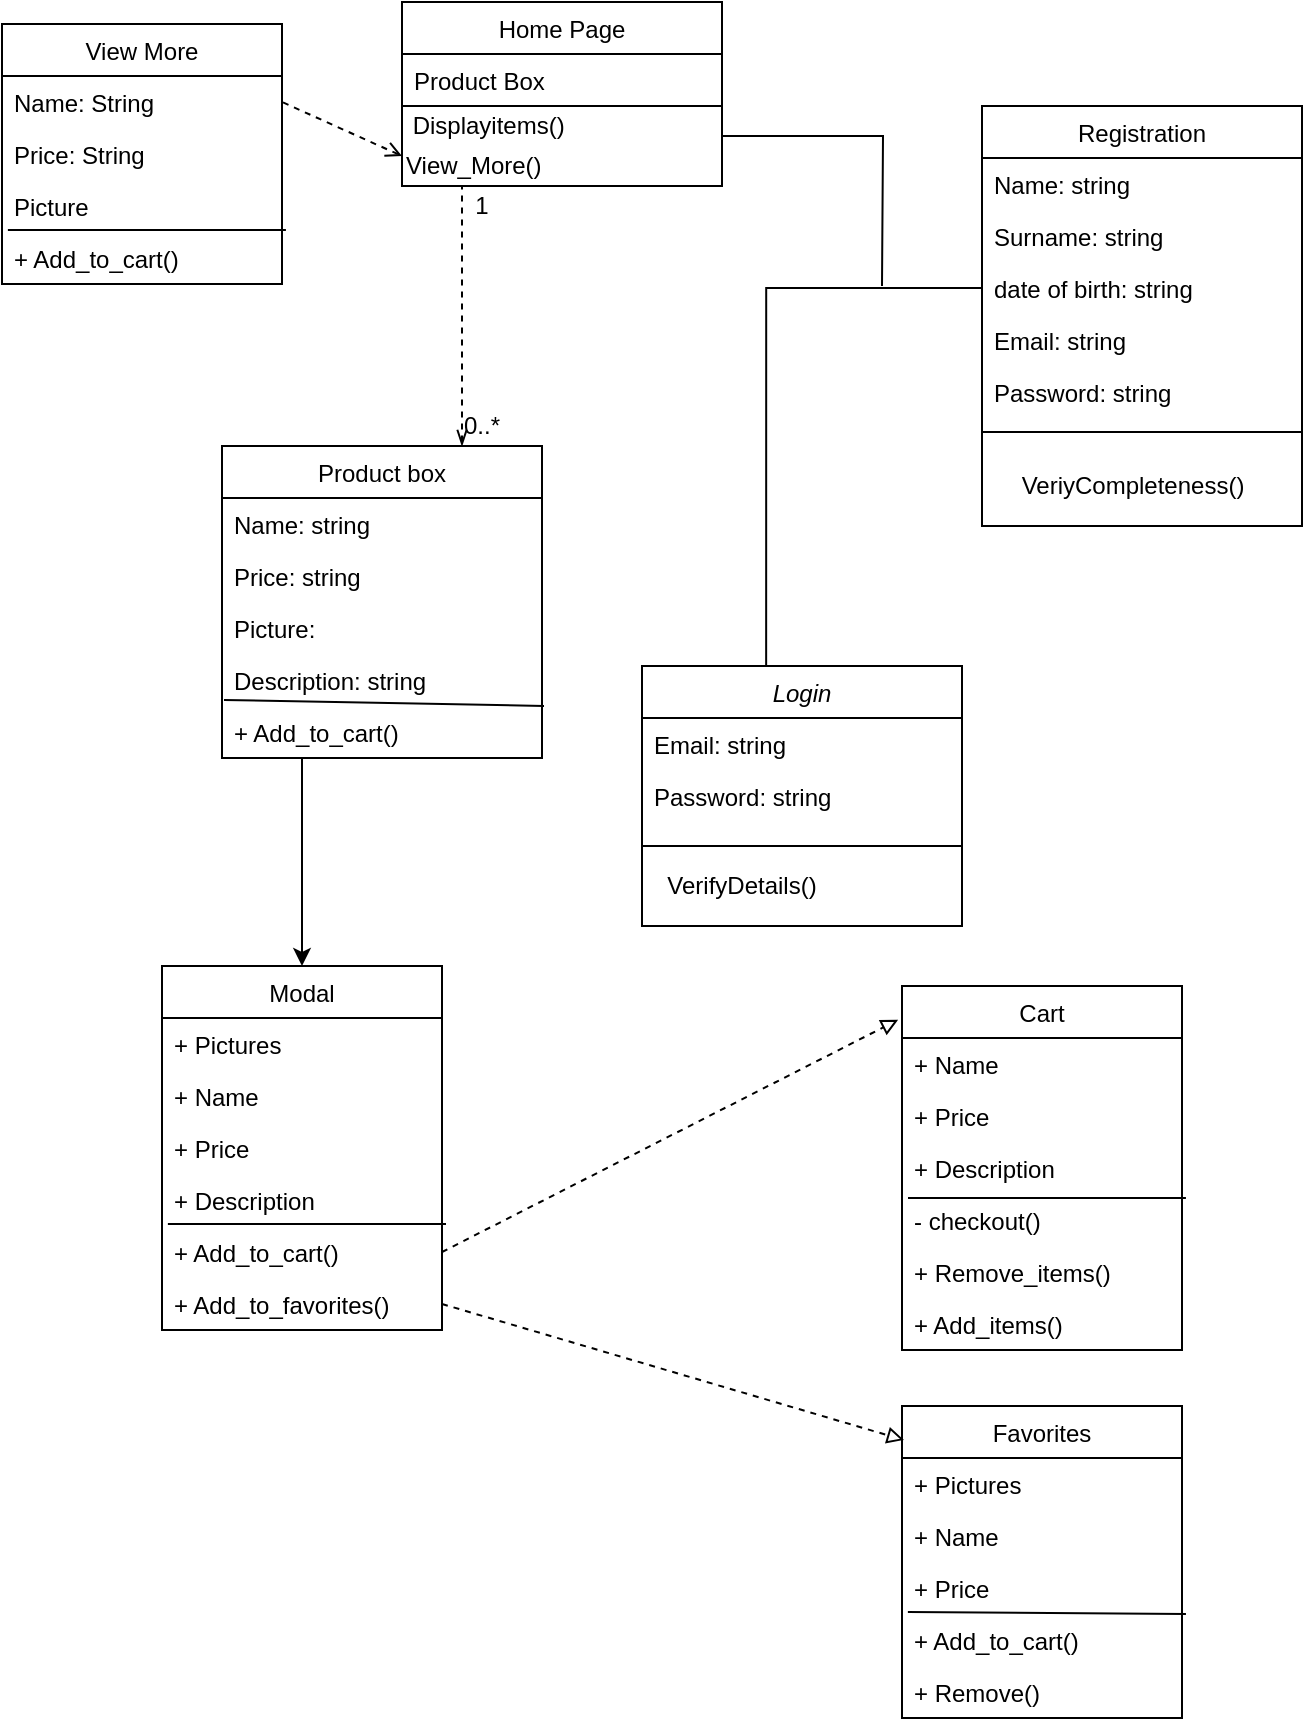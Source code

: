 <mxfile version="15.0.6" type="device"><diagram id="C5RBs43oDa-KdzZeNtuy" name="Page-1"><mxGraphModel dx="899" dy="431" grid="1" gridSize="10" guides="1" tooltips="1" connect="1" arrows="1" fold="1" page="1" pageScale="1" pageWidth="827" pageHeight="1169" math="0" shadow="0"><root><mxCell id="WIyWlLk6GJQsqaUBKTNV-0"/><mxCell id="WIyWlLk6GJQsqaUBKTNV-1" parent="WIyWlLk6GJQsqaUBKTNV-0"/><mxCell id="zkfFHV4jXpPFQw0GAbJ--0" value="Login" style="swimlane;fontStyle=2;align=center;verticalAlign=top;childLayout=stackLayout;horizontal=1;startSize=26;horizontalStack=0;resizeParent=1;resizeLast=0;collapsible=1;marginBottom=0;rounded=0;shadow=0;strokeWidth=1;" parent="WIyWlLk6GJQsqaUBKTNV-1" vertex="1"><mxGeometry x="350" y="400" width="160" height="130" as="geometry"><mxRectangle x="230" y="140" width="160" height="26" as="alternateBounds"/></mxGeometry></mxCell><mxCell id="zkfFHV4jXpPFQw0GAbJ--1" value="Email: string" style="text;align=left;verticalAlign=top;spacingLeft=4;spacingRight=4;overflow=hidden;rotatable=0;points=[[0,0.5],[1,0.5]];portConstraint=eastwest;" parent="zkfFHV4jXpPFQw0GAbJ--0" vertex="1"><mxGeometry y="26" width="160" height="26" as="geometry"/></mxCell><mxCell id="zkfFHV4jXpPFQw0GAbJ--3" value="Password: string" style="text;align=left;verticalAlign=top;spacingLeft=4;spacingRight=4;overflow=hidden;rotatable=0;points=[[0,0.5],[1,0.5]];portConstraint=eastwest;rounded=0;shadow=0;html=0;" parent="zkfFHV4jXpPFQw0GAbJ--0" vertex="1"><mxGeometry y="52" width="160" height="26" as="geometry"/></mxCell><mxCell id="FzG-tzalDyR7mlnx6mm--3" style="edgeStyle=orthogonalEdgeStyle;rounded=0;orthogonalLoop=1;jettySize=auto;html=1;exitX=0.75;exitY=0;exitDx=0;exitDy=0;endArrow=none;endFill=0;startArrow=openThin;startFill=0;dashed=1;" parent="WIyWlLk6GJQsqaUBKTNV-1" source="zkfFHV4jXpPFQw0GAbJ--6" edge="1"><mxGeometry relative="1" as="geometry"><mxPoint x="260" y="160" as="targetPoint"/></mxGeometry></mxCell><mxCell id="zkfFHV4jXpPFQw0GAbJ--6" value="Product box" style="swimlane;fontStyle=0;align=center;verticalAlign=top;childLayout=stackLayout;horizontal=1;startSize=26;horizontalStack=0;resizeParent=1;resizeLast=0;collapsible=1;marginBottom=0;rounded=0;shadow=0;strokeWidth=1;" parent="WIyWlLk6GJQsqaUBKTNV-1" vertex="1"><mxGeometry x="140" y="290" width="160" height="156" as="geometry"><mxRectangle x="130" y="380" width="160" height="26" as="alternateBounds"/></mxGeometry></mxCell><mxCell id="zkfFHV4jXpPFQw0GAbJ--7" value="Name: string" style="text;align=left;verticalAlign=top;spacingLeft=4;spacingRight=4;overflow=hidden;rotatable=0;points=[[0,0.5],[1,0.5]];portConstraint=eastwest;" parent="zkfFHV4jXpPFQw0GAbJ--6" vertex="1"><mxGeometry y="26" width="160" height="26" as="geometry"/></mxCell><mxCell id="zkfFHV4jXpPFQw0GAbJ--8" value="Price: string" style="text;align=left;verticalAlign=top;spacingLeft=4;spacingRight=4;overflow=hidden;rotatable=0;points=[[0,0.5],[1,0.5]];portConstraint=eastwest;rounded=0;shadow=0;html=0;" parent="zkfFHV4jXpPFQw0GAbJ--6" vertex="1"><mxGeometry y="52" width="160" height="26" as="geometry"/></mxCell><mxCell id="zkfFHV4jXpPFQw0GAbJ--10" value="Picture: " style="text;align=left;verticalAlign=top;spacingLeft=4;spacingRight=4;overflow=hidden;rotatable=0;points=[[0,0.5],[1,0.5]];portConstraint=eastwest;fontStyle=0" parent="zkfFHV4jXpPFQw0GAbJ--6" vertex="1"><mxGeometry y="78" width="160" height="26" as="geometry"/></mxCell><mxCell id="FzG-tzalDyR7mlnx6mm--0" value="Description: string" style="text;align=left;verticalAlign=top;spacingLeft=4;spacingRight=4;overflow=hidden;rotatable=0;points=[[0,0.5],[1,0.5]];portConstraint=eastwest;fontStyle=0" parent="zkfFHV4jXpPFQw0GAbJ--6" vertex="1"><mxGeometry y="104" width="160" height="26" as="geometry"/></mxCell><mxCell id="j3ZJOHtY-XrJv-KX864N-39" value="+ Add_to_cart()" style="text;align=left;verticalAlign=top;spacingLeft=4;spacingRight=4;overflow=hidden;rotatable=0;points=[[0,0.5],[1,0.5]];portConstraint=eastwest;fontStyle=0" vertex="1" parent="zkfFHV4jXpPFQw0GAbJ--6"><mxGeometry y="130" width="160" height="26" as="geometry"/></mxCell><mxCell id="j3ZJOHtY-XrJv-KX864N-40" value="" style="endArrow=none;html=1;" edge="1" parent="zkfFHV4jXpPFQw0GAbJ--6"><mxGeometry width="50" height="50" relative="1" as="geometry"><mxPoint x="1" y="127" as="sourcePoint"/><mxPoint x="161" y="130" as="targetPoint"/></mxGeometry></mxCell><mxCell id="zkfFHV4jXpPFQw0GAbJ--13" value="Home Page" style="swimlane;fontStyle=0;align=center;verticalAlign=top;childLayout=stackLayout;horizontal=1;startSize=26;horizontalStack=0;resizeParent=1;resizeLast=0;collapsible=1;marginBottom=0;rounded=0;shadow=0;strokeWidth=1;" parent="WIyWlLk6GJQsqaUBKTNV-1" vertex="1"><mxGeometry x="230" y="68" width="160" height="92" as="geometry"><mxRectangle x="340" y="380" width="170" height="26" as="alternateBounds"/></mxGeometry></mxCell><mxCell id="zkfFHV4jXpPFQw0GAbJ--14" value="Product Box&#10;&#10;&#10;" style="text;align=left;verticalAlign=top;spacingLeft=4;spacingRight=4;overflow=hidden;rotatable=0;points=[[0,0.5],[1,0.5]];portConstraint=eastwest;" parent="zkfFHV4jXpPFQw0GAbJ--13" vertex="1"><mxGeometry y="26" width="160" height="26" as="geometry"/></mxCell><mxCell id="FzG-tzalDyR7mlnx6mm--17" value="&lt;div align=&quot;left&quot;&gt;&amp;nbsp;Displayitems()&lt;/div&gt;" style="text;html=1;strokeColor=none;fillColor=none;align=left;verticalAlign=middle;whiteSpace=wrap;rounded=0;" parent="zkfFHV4jXpPFQw0GAbJ--13" vertex="1"><mxGeometry y="52" width="160" height="20" as="geometry"/></mxCell><mxCell id="j3ZJOHtY-XrJv-KX864N-37" value="&lt;div align=&quot;left&quot;&gt;View_More()&lt;/div&gt;" style="text;html=1;strokeColor=none;fillColor=none;align=left;verticalAlign=middle;whiteSpace=wrap;rounded=0;" vertex="1" parent="zkfFHV4jXpPFQw0GAbJ--13"><mxGeometry y="72" width="160" height="20" as="geometry"/></mxCell><mxCell id="zkfFHV4jXpPFQw0GAbJ--17" value="Registration" style="swimlane;fontStyle=0;align=center;verticalAlign=top;childLayout=stackLayout;horizontal=1;startSize=26;horizontalStack=0;resizeParent=1;resizeLast=0;collapsible=1;marginBottom=0;rounded=0;shadow=0;strokeWidth=1;" parent="WIyWlLk6GJQsqaUBKTNV-1" vertex="1"><mxGeometry x="520" y="120" width="160" height="210" as="geometry"><mxRectangle x="550" y="140" width="160" height="26" as="alternateBounds"/></mxGeometry></mxCell><mxCell id="zkfFHV4jXpPFQw0GAbJ--18" value="Name: string" style="text;align=left;verticalAlign=top;spacingLeft=4;spacingRight=4;overflow=hidden;rotatable=0;points=[[0,0.5],[1,0.5]];portConstraint=eastwest;" parent="zkfFHV4jXpPFQw0GAbJ--17" vertex="1"><mxGeometry y="26" width="160" height="26" as="geometry"/></mxCell><mxCell id="zkfFHV4jXpPFQw0GAbJ--19" value="Surname: string" style="text;align=left;verticalAlign=top;spacingLeft=4;spacingRight=4;overflow=hidden;rotatable=0;points=[[0,0.5],[1,0.5]];portConstraint=eastwest;rounded=0;shadow=0;html=0;" parent="zkfFHV4jXpPFQw0GAbJ--17" vertex="1"><mxGeometry y="52" width="160" height="26" as="geometry"/></mxCell><mxCell id="zkfFHV4jXpPFQw0GAbJ--20" value="date of birth: string" style="text;align=left;verticalAlign=top;spacingLeft=4;spacingRight=4;overflow=hidden;rotatable=0;points=[[0,0.5],[1,0.5]];portConstraint=eastwest;rounded=0;shadow=0;html=0;" parent="zkfFHV4jXpPFQw0GAbJ--17" vertex="1"><mxGeometry y="78" width="160" height="26" as="geometry"/></mxCell><mxCell id="zkfFHV4jXpPFQw0GAbJ--21" value="Email: string" style="text;align=left;verticalAlign=top;spacingLeft=4;spacingRight=4;overflow=hidden;rotatable=0;points=[[0,0.5],[1,0.5]];portConstraint=eastwest;rounded=0;shadow=0;html=0;" parent="zkfFHV4jXpPFQw0GAbJ--17" vertex="1"><mxGeometry y="104" width="160" height="26" as="geometry"/></mxCell><mxCell id="zkfFHV4jXpPFQw0GAbJ--22" value="Password: string" style="text;align=left;verticalAlign=top;spacingLeft=4;spacingRight=4;overflow=hidden;rotatable=0;points=[[0,0.5],[1,0.5]];portConstraint=eastwest;rounded=0;shadow=0;html=0;" parent="zkfFHV4jXpPFQw0GAbJ--17" vertex="1"><mxGeometry y="130" width="160" height="26" as="geometry"/></mxCell><mxCell id="FzG-tzalDyR7mlnx6mm--4" value="1" style="text;html=1;strokeColor=none;fillColor=none;align=center;verticalAlign=middle;whiteSpace=wrap;rounded=0;" parent="WIyWlLk6GJQsqaUBKTNV-1" vertex="1"><mxGeometry x="260" y="160" width="20" height="20" as="geometry"/></mxCell><mxCell id="FzG-tzalDyR7mlnx6mm--5" value="0..*" style="text;html=1;strokeColor=none;fillColor=none;align=center;verticalAlign=middle;whiteSpace=wrap;rounded=0;" parent="WIyWlLk6GJQsqaUBKTNV-1" vertex="1"><mxGeometry x="260" y="270" width="20" height="20" as="geometry"/></mxCell><mxCell id="FzG-tzalDyR7mlnx6mm--6" style="edgeStyle=orthogonalEdgeStyle;rounded=0;orthogonalLoop=1;jettySize=auto;html=1;exitX=0;exitY=0.75;exitDx=0;exitDy=0;entryX=1;entryY=0.75;entryDx=0;entryDy=0;endArrow=none;endFill=0;" parent="WIyWlLk6GJQsqaUBKTNV-1" source="zkfFHV4jXpPFQw0GAbJ--17" target="zkfFHV4jXpPFQw0GAbJ--17" edge="1"><mxGeometry relative="1" as="geometry"><Array as="points"><mxPoint x="590" y="283"/><mxPoint x="590" y="283"/></Array></mxGeometry></mxCell><mxCell id="FzG-tzalDyR7mlnx6mm--8" value="VeriyCompleteness() " style="text;html=1;align=center;verticalAlign=middle;resizable=0;points=[];autosize=1;strokeColor=none;fillColor=none;" parent="WIyWlLk6GJQsqaUBKTNV-1" vertex="1"><mxGeometry x="530" y="300" width="130" height="20" as="geometry"/></mxCell><mxCell id="FzG-tzalDyR7mlnx6mm--11" style="edgeStyle=orthogonalEdgeStyle;rounded=0;orthogonalLoop=1;jettySize=auto;html=1;exitX=0;exitY=0.75;exitDx=0;exitDy=0;entryX=1;entryY=0.75;entryDx=0;entryDy=0;endArrow=none;endFill=0;" parent="WIyWlLk6GJQsqaUBKTNV-1" source="zkfFHV4jXpPFQw0GAbJ--0" target="zkfFHV4jXpPFQw0GAbJ--0" edge="1"><mxGeometry relative="1" as="geometry"><Array as="points"><mxPoint x="440" y="490"/><mxPoint x="440" y="490"/></Array></mxGeometry></mxCell><mxCell id="FzG-tzalDyR7mlnx6mm--13" value="VerifyDetails()" style="text;html=1;strokeColor=none;fillColor=none;align=center;verticalAlign=middle;whiteSpace=wrap;rounded=0;" parent="WIyWlLk6GJQsqaUBKTNV-1" vertex="1"><mxGeometry x="360" y="500" width="80" height="20" as="geometry"/></mxCell><mxCell id="FzG-tzalDyR7mlnx6mm--15" style="edgeStyle=orthogonalEdgeStyle;rounded=0;orthogonalLoop=1;jettySize=auto;html=1;exitX=0;exitY=0.5;exitDx=0;exitDy=0;entryX=0.388;entryY=0;entryDx=0;entryDy=0;entryPerimeter=0;startArrow=none;startFill=0;endArrow=none;endFill=0;" parent="WIyWlLk6GJQsqaUBKTNV-1" source="zkfFHV4jXpPFQw0GAbJ--20" target="zkfFHV4jXpPFQw0GAbJ--0" edge="1"><mxGeometry relative="1" as="geometry"><Array as="points"><mxPoint x="412" y="211"/></Array></mxGeometry></mxCell><mxCell id="FzG-tzalDyR7mlnx6mm--16" style="edgeStyle=orthogonalEdgeStyle;rounded=0;orthogonalLoop=1;jettySize=auto;html=1;exitX=0;exitY=0.75;exitDx=0;exitDy=0;entryX=1;entryY=0.75;entryDx=0;entryDy=0;startArrow=none;startFill=0;endArrow=none;endFill=0;" parent="WIyWlLk6GJQsqaUBKTNV-1" source="zkfFHV4jXpPFQw0GAbJ--13" target="zkfFHV4jXpPFQw0GAbJ--13" edge="1"><mxGeometry relative="1" as="geometry"><Array as="points"><mxPoint x="230" y="120"/><mxPoint x="390" y="120"/></Array></mxGeometry></mxCell><mxCell id="FzG-tzalDyR7mlnx6mm--18" style="edgeStyle=orthogonalEdgeStyle;rounded=0;orthogonalLoop=1;jettySize=auto;html=1;exitX=1;exitY=0.75;exitDx=0;exitDy=0;startArrow=none;startFill=0;endArrow=none;endFill=0;" parent="WIyWlLk6GJQsqaUBKTNV-1" source="FzG-tzalDyR7mlnx6mm--17" edge="1"><mxGeometry relative="1" as="geometry"><mxPoint x="470" y="210" as="targetPoint"/></mxGeometry></mxCell><mxCell id="j3ZJOHtY-XrJv-KX864N-0" value="Modal" style="swimlane;fontStyle=0;childLayout=stackLayout;horizontal=1;startSize=26;horizontalStack=0;resizeParent=1;resizeParentMax=0;resizeLast=0;collapsible=1;marginBottom=0;" vertex="1" parent="WIyWlLk6GJQsqaUBKTNV-1"><mxGeometry x="110" y="550" width="140" height="182" as="geometry"/></mxCell><mxCell id="j3ZJOHtY-XrJv-KX864N-1" value="+ Pictures" style="text;strokeColor=none;fillColor=none;align=left;verticalAlign=top;spacingLeft=4;spacingRight=4;overflow=hidden;rotatable=0;points=[[0,0.5],[1,0.5]];portConstraint=eastwest;" vertex="1" parent="j3ZJOHtY-XrJv-KX864N-0"><mxGeometry y="26" width="140" height="26" as="geometry"/></mxCell><mxCell id="j3ZJOHtY-XrJv-KX864N-2" value="+ Name" style="text;strokeColor=none;fillColor=none;align=left;verticalAlign=top;spacingLeft=4;spacingRight=4;overflow=hidden;rotatable=0;points=[[0,0.5],[1,0.5]];portConstraint=eastwest;" vertex="1" parent="j3ZJOHtY-XrJv-KX864N-0"><mxGeometry y="52" width="140" height="26" as="geometry"/></mxCell><mxCell id="j3ZJOHtY-XrJv-KX864N-3" value="+ Price" style="text;strokeColor=none;fillColor=none;align=left;verticalAlign=top;spacingLeft=4;spacingRight=4;overflow=hidden;rotatable=0;points=[[0,0.5],[1,0.5]];portConstraint=eastwest;" vertex="1" parent="j3ZJOHtY-XrJv-KX864N-0"><mxGeometry y="78" width="140" height="26" as="geometry"/></mxCell><mxCell id="j3ZJOHtY-XrJv-KX864N-4" value="+ Description" style="text;fillColor=none;align=left;verticalAlign=top;spacingLeft=4;spacingRight=4;overflow=hidden;rotatable=0;points=[[0,0.5],[1,0.5]];portConstraint=eastwest;perimeterSpacing=0;" vertex="1" parent="j3ZJOHtY-XrJv-KX864N-0"><mxGeometry y="104" width="140" height="26" as="geometry"/></mxCell><mxCell id="j3ZJOHtY-XrJv-KX864N-5" value="+ Add_to_cart()" style="text;strokeColor=none;fillColor=none;align=left;verticalAlign=top;spacingLeft=4;spacingRight=4;overflow=hidden;rotatable=0;points=[[0,0.5],[1,0.5]];portConstraint=eastwest;" vertex="1" parent="j3ZJOHtY-XrJv-KX864N-0"><mxGeometry y="130" width="140" height="26" as="geometry"/></mxCell><mxCell id="j3ZJOHtY-XrJv-KX864N-6" value="+ Add_to_favorites()" style="text;strokeColor=none;fillColor=none;align=left;verticalAlign=top;spacingLeft=4;spacingRight=4;overflow=hidden;rotatable=0;points=[[0,0.5],[1,0.5]];portConstraint=eastwest;" vertex="1" parent="j3ZJOHtY-XrJv-KX864N-0"><mxGeometry y="156" width="140" height="26" as="geometry"/></mxCell><mxCell id="j3ZJOHtY-XrJv-KX864N-7" value="" style="endArrow=none;html=1;exitX=0.021;exitY=-0.038;exitDx=0;exitDy=0;exitPerimeter=0;" edge="1" parent="j3ZJOHtY-XrJv-KX864N-0" source="j3ZJOHtY-XrJv-KX864N-5"><mxGeometry width="50" height="50" relative="1" as="geometry"><mxPoint x="-190" y="160" as="sourcePoint"/><mxPoint x="142" y="129" as="targetPoint"/></mxGeometry></mxCell><mxCell id="j3ZJOHtY-XrJv-KX864N-9" value="" style="endArrow=classic;html=1;exitX=0.25;exitY=1;exitDx=0;exitDy=0;entryX=0.5;entryY=0;entryDx=0;entryDy=0;" edge="1" parent="WIyWlLk6GJQsqaUBKTNV-1" source="zkfFHV4jXpPFQw0GAbJ--6" target="j3ZJOHtY-XrJv-KX864N-0"><mxGeometry width="50" height="50" relative="1" as="geometry"><mxPoint x="400" y="450" as="sourcePoint"/><mxPoint x="450" y="400" as="targetPoint"/></mxGeometry></mxCell><mxCell id="j3ZJOHtY-XrJv-KX864N-10" value="Cart" style="swimlane;fontStyle=0;childLayout=stackLayout;horizontal=1;startSize=26;horizontalStack=0;resizeParent=1;resizeParentMax=0;resizeLast=0;collapsible=1;marginBottom=0;" vertex="1" parent="WIyWlLk6GJQsqaUBKTNV-1"><mxGeometry x="480" y="560" width="140" height="182" as="geometry"/></mxCell><mxCell id="j3ZJOHtY-XrJv-KX864N-12" value="+ Name" style="text;strokeColor=none;fillColor=none;align=left;verticalAlign=top;spacingLeft=4;spacingRight=4;overflow=hidden;rotatable=0;points=[[0,0.5],[1,0.5]];portConstraint=eastwest;" vertex="1" parent="j3ZJOHtY-XrJv-KX864N-10"><mxGeometry y="26" width="140" height="26" as="geometry"/></mxCell><mxCell id="j3ZJOHtY-XrJv-KX864N-13" value="+ Price" style="text;strokeColor=none;fillColor=none;align=left;verticalAlign=top;spacingLeft=4;spacingRight=4;overflow=hidden;rotatable=0;points=[[0,0.5],[1,0.5]];portConstraint=eastwest;" vertex="1" parent="j3ZJOHtY-XrJv-KX864N-10"><mxGeometry y="52" width="140" height="26" as="geometry"/></mxCell><mxCell id="j3ZJOHtY-XrJv-KX864N-14" value="+ Description" style="text;fillColor=none;align=left;verticalAlign=top;spacingLeft=4;spacingRight=4;overflow=hidden;rotatable=0;points=[[0,0.5],[1,0.5]];portConstraint=eastwest;perimeterSpacing=0;" vertex="1" parent="j3ZJOHtY-XrJv-KX864N-10"><mxGeometry y="78" width="140" height="26" as="geometry"/></mxCell><mxCell id="j3ZJOHtY-XrJv-KX864N-15" value="- checkout()" style="text;strokeColor=none;fillColor=none;align=left;verticalAlign=top;spacingLeft=4;spacingRight=4;overflow=hidden;rotatable=0;points=[[0,0.5],[1,0.5]];portConstraint=eastwest;" vertex="1" parent="j3ZJOHtY-XrJv-KX864N-10"><mxGeometry y="104" width="140" height="26" as="geometry"/></mxCell><mxCell id="j3ZJOHtY-XrJv-KX864N-16" value="+ Remove_items()" style="text;strokeColor=none;fillColor=none;align=left;verticalAlign=top;spacingLeft=4;spacingRight=4;overflow=hidden;rotatable=0;points=[[0,0.5],[1,0.5]];portConstraint=eastwest;" vertex="1" parent="j3ZJOHtY-XrJv-KX864N-10"><mxGeometry y="130" width="140" height="26" as="geometry"/></mxCell><mxCell id="j3ZJOHtY-XrJv-KX864N-17" value="" style="endArrow=none;html=1;entryX=1.014;entryY=0.077;entryDx=0;entryDy=0;entryPerimeter=0;" edge="1" parent="j3ZJOHtY-XrJv-KX864N-10" target="j3ZJOHtY-XrJv-KX864N-15"><mxGeometry width="50" height="50" relative="1" as="geometry"><mxPoint x="3" y="106" as="sourcePoint"/><mxPoint x="142" y="129" as="targetPoint"/></mxGeometry></mxCell><mxCell id="j3ZJOHtY-XrJv-KX864N-18" value="+ Add_items()" style="text;strokeColor=none;fillColor=none;align=left;verticalAlign=top;spacingLeft=4;spacingRight=4;overflow=hidden;rotatable=0;points=[[0,0.5],[1,0.5]];portConstraint=eastwest;" vertex="1" parent="j3ZJOHtY-XrJv-KX864N-10"><mxGeometry y="156" width="140" height="26" as="geometry"/></mxCell><mxCell id="j3ZJOHtY-XrJv-KX864N-19" value="" style="endArrow=block;html=1;exitX=1;exitY=0.5;exitDx=0;exitDy=0;entryX=-0.014;entryY=0.093;entryDx=0;entryDy=0;entryPerimeter=0;dashed=1;endFill=0;" edge="1" parent="WIyWlLk6GJQsqaUBKTNV-1" source="j3ZJOHtY-XrJv-KX864N-5" target="j3ZJOHtY-XrJv-KX864N-10"><mxGeometry width="50" height="50" relative="1" as="geometry"><mxPoint x="190" y="438" as="sourcePoint"/><mxPoint x="190" y="560" as="targetPoint"/></mxGeometry></mxCell><mxCell id="j3ZJOHtY-XrJv-KX864N-20" value="Favorites" style="swimlane;fontStyle=0;childLayout=stackLayout;horizontal=1;startSize=26;horizontalStack=0;resizeParent=1;resizeParentMax=0;resizeLast=0;collapsible=1;marginBottom=0;" vertex="1" parent="WIyWlLk6GJQsqaUBKTNV-1"><mxGeometry x="480" y="770" width="140" height="156" as="geometry"/></mxCell><mxCell id="j3ZJOHtY-XrJv-KX864N-21" value="+ Pictures" style="text;strokeColor=none;fillColor=none;align=left;verticalAlign=top;spacingLeft=4;spacingRight=4;overflow=hidden;rotatable=0;points=[[0,0.5],[1,0.5]];portConstraint=eastwest;" vertex="1" parent="j3ZJOHtY-XrJv-KX864N-20"><mxGeometry y="26" width="140" height="26" as="geometry"/></mxCell><mxCell id="j3ZJOHtY-XrJv-KX864N-22" value="+ Name" style="text;strokeColor=none;fillColor=none;align=left;verticalAlign=top;spacingLeft=4;spacingRight=4;overflow=hidden;rotatable=0;points=[[0,0.5],[1,0.5]];portConstraint=eastwest;" vertex="1" parent="j3ZJOHtY-XrJv-KX864N-20"><mxGeometry y="52" width="140" height="26" as="geometry"/></mxCell><mxCell id="j3ZJOHtY-XrJv-KX864N-23" value="+ Price" style="text;strokeColor=none;fillColor=none;align=left;verticalAlign=top;spacingLeft=4;spacingRight=4;overflow=hidden;rotatable=0;points=[[0,0.5],[1,0.5]];portConstraint=eastwest;" vertex="1" parent="j3ZJOHtY-XrJv-KX864N-20"><mxGeometry y="78" width="140" height="26" as="geometry"/></mxCell><mxCell id="j3ZJOHtY-XrJv-KX864N-25" value="+ Add_to_cart()" style="text;strokeColor=none;fillColor=none;align=left;verticalAlign=top;spacingLeft=4;spacingRight=4;overflow=hidden;rotatable=0;points=[[0,0.5],[1,0.5]];portConstraint=eastwest;" vertex="1" parent="j3ZJOHtY-XrJv-KX864N-20"><mxGeometry y="104" width="140" height="26" as="geometry"/></mxCell><mxCell id="j3ZJOHtY-XrJv-KX864N-26" value="+ Remove()" style="text;strokeColor=none;fillColor=none;align=left;verticalAlign=top;spacingLeft=4;spacingRight=4;overflow=hidden;rotatable=0;points=[[0,0.5],[1,0.5]];portConstraint=eastwest;" vertex="1" parent="j3ZJOHtY-XrJv-KX864N-20"><mxGeometry y="130" width="140" height="26" as="geometry"/></mxCell><mxCell id="j3ZJOHtY-XrJv-KX864N-27" value="" style="endArrow=none;html=1;exitX=0.021;exitY=-0.038;exitDx=0;exitDy=0;exitPerimeter=0;entryX=1.014;entryY=0;entryDx=0;entryDy=0;entryPerimeter=0;" edge="1" parent="j3ZJOHtY-XrJv-KX864N-20" source="j3ZJOHtY-XrJv-KX864N-25" target="j3ZJOHtY-XrJv-KX864N-25"><mxGeometry width="50" height="50" relative="1" as="geometry"><mxPoint x="-190" y="160" as="sourcePoint"/><mxPoint x="142" y="129" as="targetPoint"/></mxGeometry></mxCell><mxCell id="j3ZJOHtY-XrJv-KX864N-28" value="" style="endArrow=block;html=1;exitX=1;exitY=0.5;exitDx=0;exitDy=0;entryX=0.007;entryY=0.109;entryDx=0;entryDy=0;entryPerimeter=0;dashed=1;endFill=0;" edge="1" parent="WIyWlLk6GJQsqaUBKTNV-1" source="j3ZJOHtY-XrJv-KX864N-6" target="j3ZJOHtY-XrJv-KX864N-20"><mxGeometry width="50" height="50" relative="1" as="geometry"><mxPoint x="260" y="703" as="sourcePoint"/><mxPoint x="488.04" y="586.926" as="targetPoint"/></mxGeometry></mxCell><mxCell id="j3ZJOHtY-XrJv-KX864N-29" value="View More" style="swimlane;fontStyle=0;childLayout=stackLayout;horizontal=1;startSize=26;horizontalStack=0;resizeParent=1;resizeParentMax=0;resizeLast=0;collapsible=1;marginBottom=0;" vertex="1" parent="WIyWlLk6GJQsqaUBKTNV-1"><mxGeometry x="30" y="79" width="140" height="130" as="geometry"/></mxCell><mxCell id="j3ZJOHtY-XrJv-KX864N-30" value="Name: String" style="text;strokeColor=none;fillColor=none;align=left;verticalAlign=top;spacingLeft=4;spacingRight=4;overflow=hidden;rotatable=0;points=[[0,0.5],[1,0.5]];portConstraint=eastwest;" vertex="1" parent="j3ZJOHtY-XrJv-KX864N-29"><mxGeometry y="26" width="140" height="26" as="geometry"/></mxCell><mxCell id="j3ZJOHtY-XrJv-KX864N-31" value="Price: String" style="text;strokeColor=none;fillColor=none;align=left;verticalAlign=top;spacingLeft=4;spacingRight=4;overflow=hidden;rotatable=0;points=[[0,0.5],[1,0.5]];portConstraint=eastwest;" vertex="1" parent="j3ZJOHtY-XrJv-KX864N-29"><mxGeometry y="52" width="140" height="26" as="geometry"/></mxCell><mxCell id="j3ZJOHtY-XrJv-KX864N-32" value="Picture" style="text;strokeColor=none;fillColor=none;align=left;verticalAlign=top;spacingLeft=4;spacingRight=4;overflow=hidden;rotatable=0;points=[[0,0.5],[1,0.5]];portConstraint=eastwest;" vertex="1" parent="j3ZJOHtY-XrJv-KX864N-29"><mxGeometry y="78" width="140" height="26" as="geometry"/></mxCell><mxCell id="j3ZJOHtY-XrJv-KX864N-34" value="+ Add_to_cart()" style="text;strokeColor=none;fillColor=none;align=left;verticalAlign=top;spacingLeft=4;spacingRight=4;overflow=hidden;rotatable=0;points=[[0,0.5],[1,0.5]];portConstraint=eastwest;" vertex="1" parent="j3ZJOHtY-XrJv-KX864N-29"><mxGeometry y="104" width="140" height="26" as="geometry"/></mxCell><mxCell id="j3ZJOHtY-XrJv-KX864N-36" value="" style="endArrow=none;html=1;exitX=0.021;exitY=-0.038;exitDx=0;exitDy=0;exitPerimeter=0;entryX=1.014;entryY=-0.038;entryDx=0;entryDy=0;entryPerimeter=0;" edge="1" parent="j3ZJOHtY-XrJv-KX864N-29" source="j3ZJOHtY-XrJv-KX864N-34" target="j3ZJOHtY-XrJv-KX864N-34"><mxGeometry width="50" height="50" relative="1" as="geometry"><mxPoint x="-190" y="160" as="sourcePoint"/><mxPoint x="142" y="129" as="targetPoint"/></mxGeometry></mxCell><mxCell id="j3ZJOHtY-XrJv-KX864N-38" style="rounded=0;orthogonalLoop=1;jettySize=auto;html=1;startArrow=open;startFill=0;endArrow=none;endFill=0;entryX=1;entryY=0.5;entryDx=0;entryDy=0;exitX=0;exitY=0.25;exitDx=0;exitDy=0;dashed=1;" edge="1" parent="WIyWlLk6GJQsqaUBKTNV-1" source="j3ZJOHtY-XrJv-KX864N-37" target="j3ZJOHtY-XrJv-KX864N-30"><mxGeometry relative="1" as="geometry"><mxPoint x="480" y="220" as="targetPoint"/><mxPoint x="190" y="180" as="sourcePoint"/></mxGeometry></mxCell></root></mxGraphModel></diagram></mxfile>